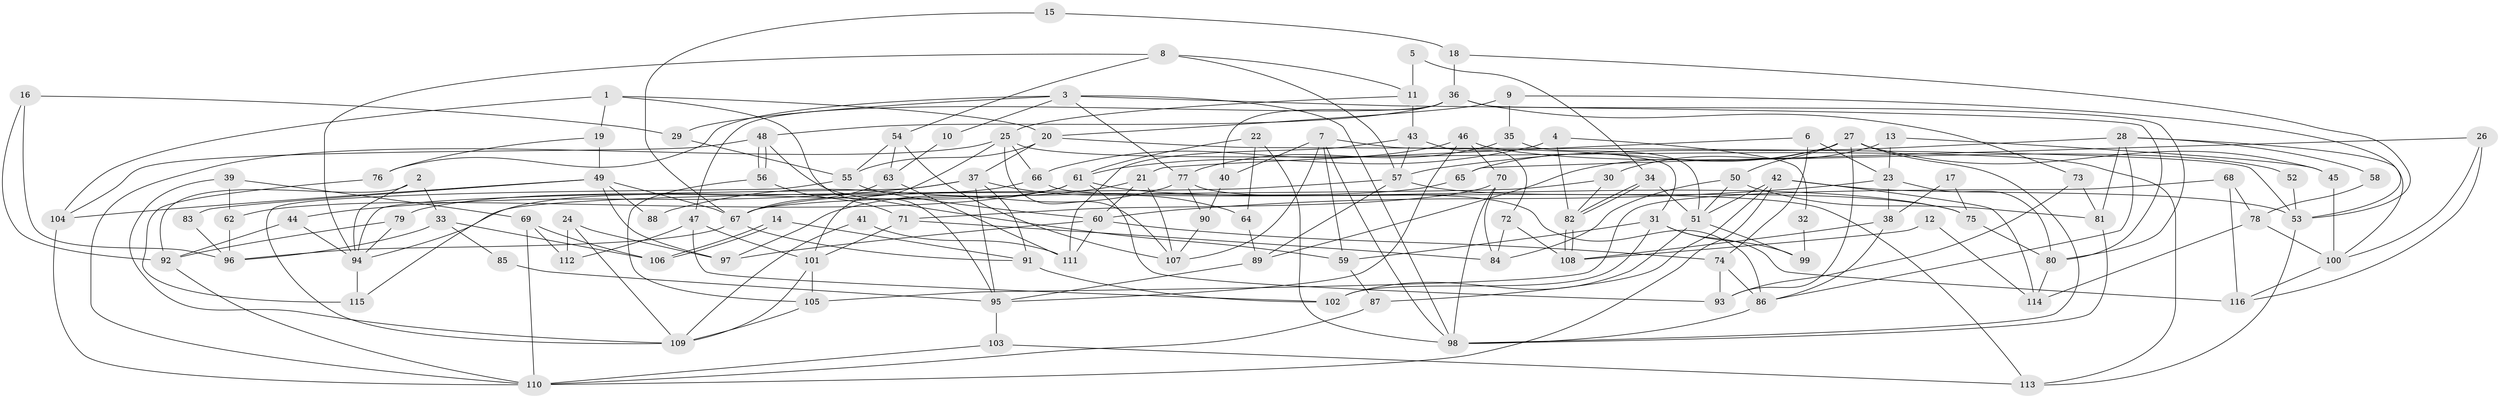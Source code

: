 // Generated by graph-tools (version 1.1) at 2025/02/03/09/25 03:02:10]
// undirected, 116 vertices, 232 edges
graph export_dot {
graph [start="1"]
  node [color=gray90,style=filled];
  1;
  2;
  3;
  4;
  5;
  6;
  7;
  8;
  9;
  10;
  11;
  12;
  13;
  14;
  15;
  16;
  17;
  18;
  19;
  20;
  21;
  22;
  23;
  24;
  25;
  26;
  27;
  28;
  29;
  30;
  31;
  32;
  33;
  34;
  35;
  36;
  37;
  38;
  39;
  40;
  41;
  42;
  43;
  44;
  45;
  46;
  47;
  48;
  49;
  50;
  51;
  52;
  53;
  54;
  55;
  56;
  57;
  58;
  59;
  60;
  61;
  62;
  63;
  64;
  65;
  66;
  67;
  68;
  69;
  70;
  71;
  72;
  73;
  74;
  75;
  76;
  77;
  78;
  79;
  80;
  81;
  82;
  83;
  84;
  85;
  86;
  87;
  88;
  89;
  90;
  91;
  92;
  93;
  94;
  95;
  96;
  97;
  98;
  99;
  100;
  101;
  102;
  103;
  104;
  105;
  106;
  107;
  108;
  109;
  110;
  111;
  112;
  113;
  114;
  115;
  116;
  1 -- 104;
  1 -- 95;
  1 -- 19;
  1 -- 20;
  2 -- 92;
  2 -- 94;
  2 -- 33;
  3 -- 98;
  3 -- 80;
  3 -- 10;
  3 -- 29;
  3 -- 76;
  3 -- 77;
  4 -- 61;
  4 -- 82;
  4 -- 32;
  5 -- 34;
  5 -- 11;
  6 -- 23;
  6 -- 21;
  6 -- 74;
  7 -- 31;
  7 -- 98;
  7 -- 40;
  7 -- 59;
  7 -- 107;
  8 -- 57;
  8 -- 54;
  8 -- 11;
  8 -- 94;
  9 -- 53;
  9 -- 20;
  9 -- 35;
  10 -- 63;
  11 -- 25;
  11 -- 43;
  12 -- 108;
  12 -- 114;
  13 -- 30;
  13 -- 45;
  13 -- 23;
  14 -- 106;
  14 -- 106;
  14 -- 91;
  15 -- 67;
  15 -- 18;
  16 -- 92;
  16 -- 29;
  16 -- 96;
  17 -- 75;
  17 -- 38;
  18 -- 53;
  18 -- 36;
  19 -- 76;
  19 -- 49;
  20 -- 37;
  20 -- 53;
  20 -- 55;
  21 -- 60;
  21 -- 107;
  21 -- 88;
  22 -- 98;
  22 -- 61;
  22 -- 64;
  23 -- 60;
  23 -- 38;
  23 -- 80;
  24 -- 112;
  24 -- 97;
  24 -- 109;
  25 -- 66;
  25 -- 110;
  25 -- 101;
  25 -- 107;
  25 -- 113;
  26 -- 100;
  26 -- 65;
  26 -- 116;
  27 -- 98;
  27 -- 89;
  27 -- 45;
  27 -- 50;
  27 -- 65;
  27 -- 93;
  28 -- 86;
  28 -- 81;
  28 -- 57;
  28 -- 58;
  28 -- 100;
  29 -- 55;
  30 -- 67;
  30 -- 82;
  31 -- 116;
  31 -- 102;
  31 -- 59;
  31 -- 99;
  32 -- 99;
  33 -- 96;
  33 -- 85;
  33 -- 106;
  34 -- 51;
  34 -- 82;
  34 -- 82;
  35 -- 51;
  35 -- 77;
  36 -- 40;
  36 -- 48;
  36 -- 47;
  36 -- 73;
  36 -- 80;
  37 -- 94;
  37 -- 95;
  37 -- 44;
  37 -- 64;
  37 -- 91;
  38 -- 86;
  38 -- 108;
  39 -- 109;
  39 -- 62;
  39 -- 69;
  40 -- 90;
  41 -- 111;
  41 -- 109;
  42 -- 87;
  42 -- 53;
  42 -- 51;
  42 -- 110;
  42 -- 114;
  43 -- 111;
  43 -- 57;
  43 -- 72;
  44 -- 94;
  44 -- 92;
  45 -- 100;
  46 -- 95;
  46 -- 70;
  46 -- 52;
  46 -- 66;
  47 -- 101;
  47 -- 102;
  47 -- 112;
  48 -- 59;
  48 -- 56;
  48 -- 56;
  48 -- 104;
  49 -- 104;
  49 -- 67;
  49 -- 83;
  49 -- 88;
  49 -- 97;
  50 -- 81;
  50 -- 51;
  50 -- 84;
  51 -- 99;
  51 -- 102;
  52 -- 53;
  53 -- 113;
  54 -- 107;
  54 -- 55;
  54 -- 63;
  55 -- 109;
  55 -- 60;
  56 -- 71;
  56 -- 105;
  57 -- 75;
  57 -- 89;
  57 -- 94;
  58 -- 78;
  59 -- 87;
  60 -- 97;
  60 -- 74;
  60 -- 111;
  61 -- 75;
  61 -- 93;
  61 -- 62;
  61 -- 115;
  62 -- 96;
  63 -- 67;
  63 -- 111;
  64 -- 89;
  65 -- 67;
  66 -- 79;
  66 -- 113;
  67 -- 91;
  67 -- 96;
  68 -- 105;
  68 -- 116;
  68 -- 78;
  69 -- 106;
  69 -- 110;
  69 -- 112;
  70 -- 71;
  70 -- 84;
  70 -- 98;
  71 -- 84;
  71 -- 101;
  72 -- 108;
  72 -- 84;
  73 -- 93;
  73 -- 81;
  74 -- 86;
  74 -- 93;
  75 -- 80;
  76 -- 115;
  77 -- 86;
  77 -- 90;
  77 -- 97;
  78 -- 114;
  78 -- 100;
  79 -- 92;
  79 -- 94;
  80 -- 114;
  81 -- 98;
  82 -- 108;
  82 -- 108;
  83 -- 96;
  85 -- 95;
  86 -- 98;
  87 -- 110;
  89 -- 95;
  90 -- 107;
  91 -- 102;
  92 -- 110;
  94 -- 115;
  95 -- 103;
  100 -- 116;
  101 -- 109;
  101 -- 105;
  103 -- 113;
  103 -- 110;
  104 -- 110;
  105 -- 109;
}
